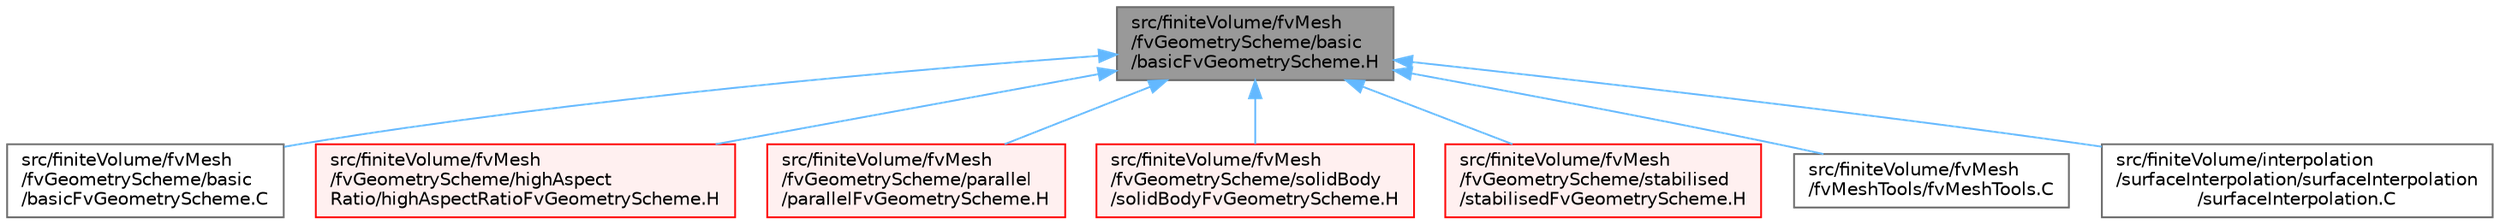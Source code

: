 digraph "src/finiteVolume/fvMesh/fvGeometryScheme/basic/basicFvGeometryScheme.H"
{
 // LATEX_PDF_SIZE
  bgcolor="transparent";
  edge [fontname=Helvetica,fontsize=10,labelfontname=Helvetica,labelfontsize=10];
  node [fontname=Helvetica,fontsize=10,shape=box,height=0.2,width=0.4];
  Node1 [id="Node000001",label="src/finiteVolume/fvMesh\l/fvGeometryScheme/basic\l/basicFvGeometryScheme.H",height=0.2,width=0.4,color="gray40", fillcolor="grey60", style="filled", fontcolor="black",tooltip=" "];
  Node1 -> Node2 [id="edge1_Node000001_Node000002",dir="back",color="steelblue1",style="solid",tooltip=" "];
  Node2 [id="Node000002",label="src/finiteVolume/fvMesh\l/fvGeometryScheme/basic\l/basicFvGeometryScheme.C",height=0.2,width=0.4,color="grey40", fillcolor="white", style="filled",URL="$basicFvGeometryScheme_8C.html",tooltip=" "];
  Node1 -> Node3 [id="edge2_Node000001_Node000003",dir="back",color="steelblue1",style="solid",tooltip=" "];
  Node3 [id="Node000003",label="src/finiteVolume/fvMesh\l/fvGeometryScheme/highAspect\lRatio/highAspectRatioFvGeometryScheme.H",height=0.2,width=0.4,color="red", fillcolor="#FFF0F0", style="filled",URL="$highAspectRatioFvGeometryScheme_8H.html",tooltip=" "];
  Node1 -> Node7 [id="edge3_Node000001_Node000007",dir="back",color="steelblue1",style="solid",tooltip=" "];
  Node7 [id="Node000007",label="src/finiteVolume/fvMesh\l/fvGeometryScheme/parallel\l/parallelFvGeometryScheme.H",height=0.2,width=0.4,color="red", fillcolor="#FFF0F0", style="filled",URL="$parallelFvGeometryScheme_8H.html",tooltip=" "];
  Node1 -> Node9 [id="edge4_Node000001_Node000009",dir="back",color="steelblue1",style="solid",tooltip=" "];
  Node9 [id="Node000009",label="src/finiteVolume/fvMesh\l/fvGeometryScheme/solidBody\l/solidBodyFvGeometryScheme.H",height=0.2,width=0.4,color="red", fillcolor="#FFF0F0", style="filled",URL="$solidBodyFvGeometryScheme_8H.html",tooltip=" "];
  Node1 -> Node11 [id="edge5_Node000001_Node000011",dir="back",color="steelblue1",style="solid",tooltip=" "];
  Node11 [id="Node000011",label="src/finiteVolume/fvMesh\l/fvGeometryScheme/stabilised\l/stabilisedFvGeometryScheme.H",height=0.2,width=0.4,color="red", fillcolor="#FFF0F0", style="filled",URL="$stabilisedFvGeometryScheme_8H.html",tooltip=" "];
  Node1 -> Node13 [id="edge6_Node000001_Node000013",dir="back",color="steelblue1",style="solid",tooltip=" "];
  Node13 [id="Node000013",label="src/finiteVolume/fvMesh\l/fvMeshTools/fvMeshTools.C",height=0.2,width=0.4,color="grey40", fillcolor="white", style="filled",URL="$fvMeshTools_8C.html",tooltip=" "];
  Node1 -> Node14 [id="edge7_Node000001_Node000014",dir="back",color="steelblue1",style="solid",tooltip=" "];
  Node14 [id="Node000014",label="src/finiteVolume/interpolation\l/surfaceInterpolation/surfaceInterpolation\l/surfaceInterpolation.C",height=0.2,width=0.4,color="grey40", fillcolor="white", style="filled",URL="$surfaceInterpolation_8C.html",tooltip="Cell to face interpolation scheme. Included in fvMesh."];
}
